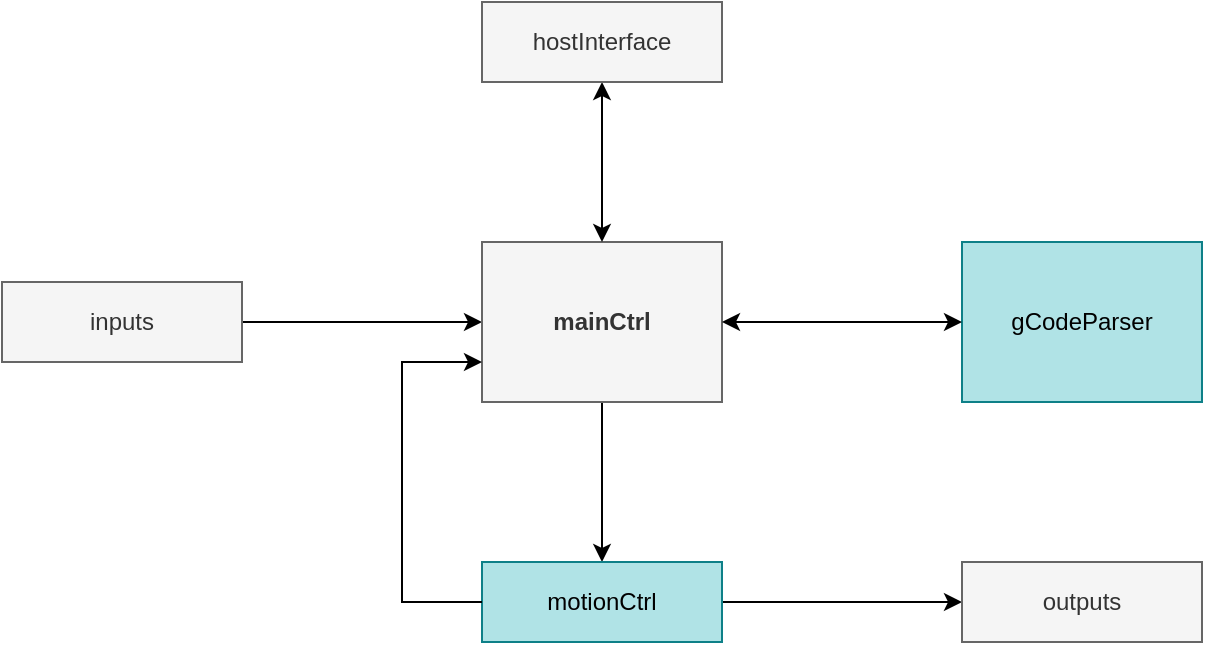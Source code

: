 <mxfile version="20.0.3" type="google"><diagram id="Crmb4I9ZScngHUh8RNnQ" name="Page-1"><mxGraphModel grid="1" page="1" gridSize="10" guides="1" tooltips="1" connect="1" arrows="1" fold="1" pageScale="1" pageWidth="827" pageHeight="1169" math="0" shadow="0"><root><mxCell id="0"/><mxCell id="1" parent="0"/><mxCell id="MxnrHaTKZlGRW4B2RAaL-3" value="" style="edgeStyle=orthogonalEdgeStyle;rounded=0;orthogonalLoop=1;jettySize=auto;html=1;" edge="1" parent="1" source="MxnrHaTKZlGRW4B2RAaL-1" target="MxnrHaTKZlGRW4B2RAaL-2"><mxGeometry relative="1" as="geometry"/></mxCell><mxCell id="MxnrHaTKZlGRW4B2RAaL-5" value="" style="edgeStyle=orthogonalEdgeStyle;rounded=0;orthogonalLoop=1;jettySize=auto;html=1;startArrow=classic;startFill=1;endArrow=none;endFill=0;" edge="1" parent="1" source="MxnrHaTKZlGRW4B2RAaL-1" target="MxnrHaTKZlGRW4B2RAaL-4"><mxGeometry relative="1" as="geometry"/></mxCell><mxCell id="MxnrHaTKZlGRW4B2RAaL-1" value="mainCtrl" style="rounded=0;whiteSpace=wrap;html=1;fillColor=#f5f5f5;fontColor=#333333;strokeColor=#666666;fontStyle=1" vertex="1" parent="1"><mxGeometry x="280" y="240" width="120" height="80" as="geometry"/></mxCell><mxCell id="MxnrHaTKZlGRW4B2RAaL-7" value="" style="edgeStyle=orthogonalEdgeStyle;rounded=0;orthogonalLoop=1;jettySize=auto;html=1;startArrow=none;startFill=0;endArrow=classic;endFill=1;" edge="1" parent="1" source="MxnrHaTKZlGRW4B2RAaL-2" target="MxnrHaTKZlGRW4B2RAaL-6"><mxGeometry relative="1" as="geometry"/></mxCell><mxCell id="MxnrHaTKZlGRW4B2RAaL-2" value="motionCtrl" style="whiteSpace=wrap;html=1;rounded=0;fillColor=#b0e3e6;strokeColor=#0e8088;" vertex="1" parent="1"><mxGeometry x="280" y="400" width="120" height="40" as="geometry"/></mxCell><mxCell id="MxnrHaTKZlGRW4B2RAaL-4" value="inputs" style="whiteSpace=wrap;html=1;rounded=0;fillColor=#f5f5f5;fontColor=#333333;strokeColor=#666666;" vertex="1" parent="1"><mxGeometry x="40" y="260" width="120" height="40" as="geometry"/></mxCell><mxCell id="MxnrHaTKZlGRW4B2RAaL-6" value="outputs" style="whiteSpace=wrap;html=1;rounded=0;fillColor=#f5f5f5;fontColor=#333333;strokeColor=#666666;" vertex="1" parent="1"><mxGeometry x="520" y="400" width="120" height="40" as="geometry"/></mxCell><mxCell id="MxnrHaTKZlGRW4B2RAaL-8" value="" style="endArrow=classic;html=1;rounded=0;exitX=0;exitY=0.5;exitDx=0;exitDy=0;entryX=0;entryY=0.75;entryDx=0;entryDy=0;edgeStyle=orthogonalEdgeStyle;" edge="1" parent="1" source="MxnrHaTKZlGRW4B2RAaL-2" target="MxnrHaTKZlGRW4B2RAaL-1"><mxGeometry width="50" height="50" relative="1" as="geometry"><mxPoint x="310" y="350" as="sourcePoint"/><mxPoint x="360" y="300" as="targetPoint"/><Array as="points"><mxPoint x="240" y="420"/><mxPoint x="240" y="300"/></Array></mxGeometry></mxCell><mxCell id="MxnrHaTKZlGRW4B2RAaL-10" style="edgeStyle=orthogonalEdgeStyle;rounded=0;orthogonalLoop=1;jettySize=auto;html=1;entryX=0.5;entryY=0;entryDx=0;entryDy=0;startArrow=classic;startFill=1;endArrow=classic;endFill=1;" edge="1" parent="1" source="MxnrHaTKZlGRW4B2RAaL-9" target="MxnrHaTKZlGRW4B2RAaL-1"><mxGeometry relative="1" as="geometry"/></mxCell><mxCell id="MxnrHaTKZlGRW4B2RAaL-9" value="hostInterface" style="rounded=0;whiteSpace=wrap;html=1;fillColor=#f5f5f5;fontColor=#333333;strokeColor=#666666;" vertex="1" parent="1"><mxGeometry x="280" y="120" width="120" height="40" as="geometry"/></mxCell><mxCell id="p-IawI0TCSRKYItVa3PY-2" value="gCodeParser" style="rounded=0;whiteSpace=wrap;html=1;fillColor=#b0e3e6;strokeColor=#0e8088;" vertex="1" parent="1"><mxGeometry x="520" y="240" width="120" height="80" as="geometry"/></mxCell><mxCell id="p-IawI0TCSRKYItVa3PY-3" style="edgeStyle=orthogonalEdgeStyle;rounded=0;orthogonalLoop=1;jettySize=auto;html=1;entryX=1;entryY=0.5;entryDx=0;entryDy=0;startArrow=classic;startFill=1;endArrow=classic;endFill=1;exitX=0;exitY=0.5;exitDx=0;exitDy=0;" edge="1" parent="1" source="p-IawI0TCSRKYItVa3PY-2" target="MxnrHaTKZlGRW4B2RAaL-1"><mxGeometry relative="1" as="geometry"><mxPoint x="460" y="230" as="sourcePoint"/><mxPoint x="460" y="310" as="targetPoint"/></mxGeometry></mxCell></root></mxGraphModel></diagram></mxfile>